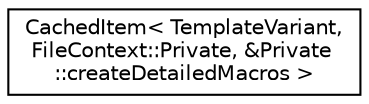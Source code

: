 digraph "Graphical Class Hierarchy"
{
 // LATEX_PDF_SIZE
  edge [fontname="Helvetica",fontsize="10",labelfontname="Helvetica",labelfontsize="10"];
  node [fontname="Helvetica",fontsize="10",shape=record];
  rankdir="LR";
  Node0 [label="CachedItem\< TemplateVariant,\l FileContext::Private, &Private\l::createDetailedMacros \>",height=0.2,width=0.4,color="black", fillcolor="white", style="filled",URL="$classCachedItem.html",tooltip=" "];
}
